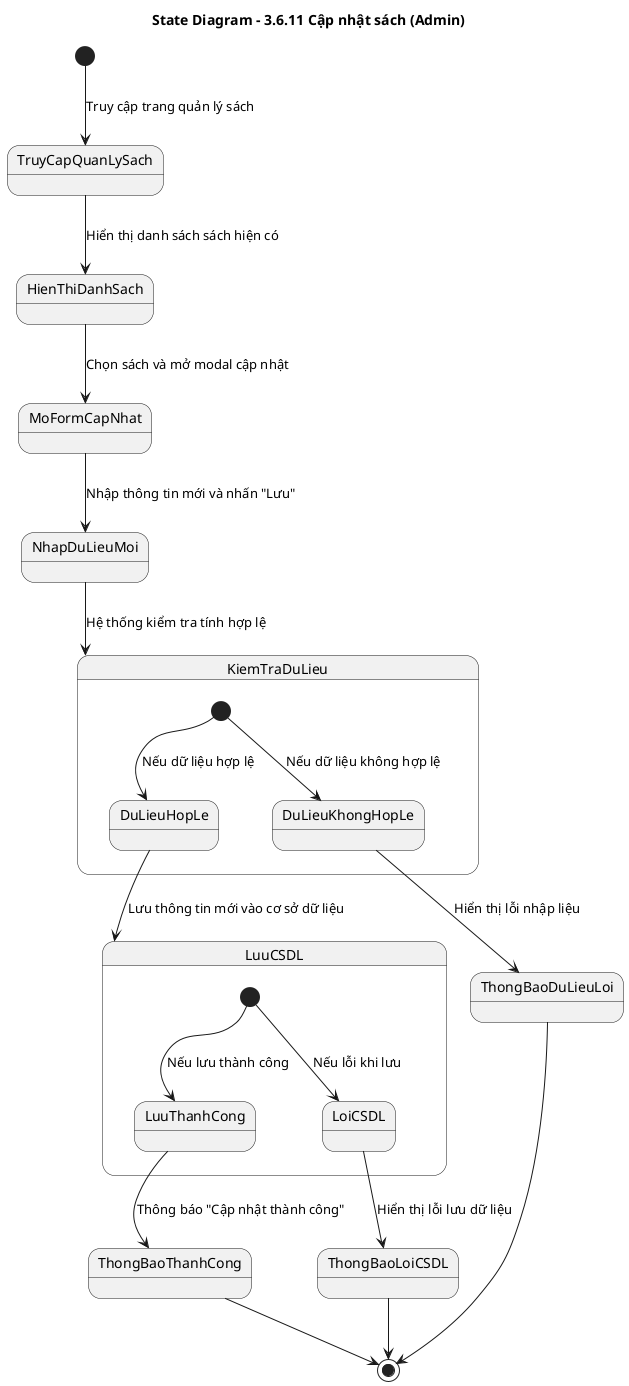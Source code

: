 @startuml
title State Diagram – 3.6.11 Cập nhật sách (Admin)

[*] --> TruyCapQuanLySach : Truy cập trang quản lý sách

TruyCapQuanLySach --> HienThiDanhSach : Hiển thị danh sách sách hiện có

HienThiDanhSach --> MoFormCapNhat : Chọn sách và mở modal cập nhật

MoFormCapNhat --> NhapDuLieuMoi : Nhập thông tin mới và nhấn "Lưu"

NhapDuLieuMoi --> KiemTraDuLieu : Hệ thống kiểm tra tính hợp lệ

state KiemTraDuLieu {
  [*] --> DuLieuHopLe : Nếu dữ liệu hợp lệ
  [*] --> DuLieuKhongHopLe : Nếu dữ liệu không hợp lệ
}

DuLieuHopLe --> LuuCSDL : Lưu thông tin mới vào cơ sở dữ liệu

state LuuCSDL {
  [*] --> LuuThanhCong : Nếu lưu thành công
  [*] --> LoiCSDL : Nếu lỗi khi lưu
}

LuuThanhCong --> ThongBaoThanhCong : Thông báo "Cập nhật thành công"
ThongBaoThanhCong --> [*]

LoiCSDL --> ThongBaoLoiCSDL : Hiển thị lỗi lưu dữ liệu
ThongBaoLoiCSDL --> [*]

DuLieuKhongHopLe --> ThongBaoDuLieuLoi : Hiển thị lỗi nhập liệu
ThongBaoDuLieuLoi --> [*]

@enduml
